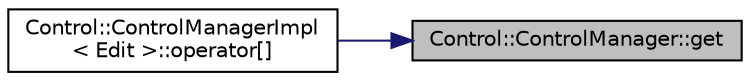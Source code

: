 digraph "Control::ControlManager::get"
{
 // INTERACTIVE_SVG=YES
 // LATEX_PDF_SIZE
  edge [fontname="Helvetica",fontsize="10",labelfontname="Helvetica",labelfontsize="10"];
  node [fontname="Helvetica",fontsize="10",shape=record];
  rankdir="RL";
  Node1 [label="Control::ControlManager::get",height=0.2,width=0.4,color="black", fillcolor="grey75", style="filled", fontcolor="black",tooltip=" "];
  Node1 -> Node2 [dir="back",color="midnightblue",fontsize="10",style="solid",fontname="Helvetica"];
  Node2 [label="Control::ControlManagerImpl\l\< Edit \>::operator[]",height=0.2,width=0.4,color="black", fillcolor="white", style="filled",URL="$struct_control_1_1_control_manager_impl.html#a249e759b12971bafebf97df77991316b",tooltip=" "];
}
